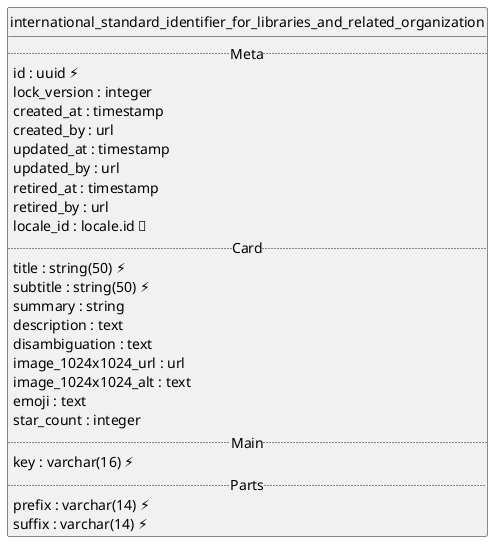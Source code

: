 @startuml uml
skinparam monochrome true
skinparam linetype ortho
hide circle

entity international_standard_identifier_for_libraries_and_related_organization {
  .. Meta ..
  id : uuid ⚡
  lock_version : integer
  created_at : timestamp
  created_by : url
  updated_at : timestamp
  updated_by : url
  retired_at : timestamp
  retired_by : url
  locale_id : locale.id 🔑
  .. Card ..
  title : string(50) ⚡
  subtitle : string(50) ⚡
  summary : string
  description : text
  disambiguation : text
  image_1024x1024_url : url
  image_1024x1024_alt : text
  emoji : text
  star_count : integer
  .. Main ..
  key : varchar(16) ⚡
  .. Parts ..
  prefix : varchar(14) ⚡
  suffix : varchar(14) ⚡
}

@enduml
